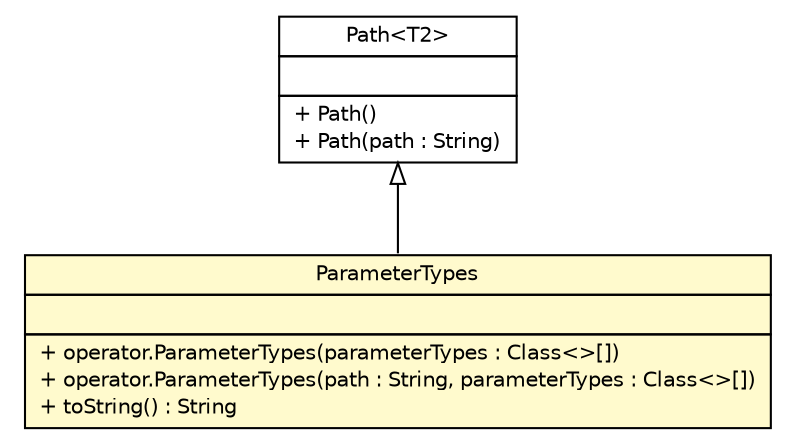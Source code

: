 #!/usr/local/bin/dot
#
# Class diagram 
# Generated by UMLGraph version R5_6 (http://www.umlgraph.org/)
#

digraph G {
	edge [fontname="Helvetica",fontsize=10,labelfontname="Helvetica",labelfontsize=10];
	node [fontname="Helvetica",fontsize=10,shape=plaintext];
	nodesep=0.25;
	ranksep=0.5;
	// sorcer.co.tuple.Path<T2>
	c376416 [label=<<table title="sorcer.co.tuple.Path" border="0" cellborder="1" cellspacing="0" cellpadding="2" port="p" href="../co/tuple/Path.html">
		<tr><td><table border="0" cellspacing="0" cellpadding="1">
<tr><td align="center" balign="center"> Path&lt;T2&gt; </td></tr>
		</table></td></tr>
		<tr><td><table border="0" cellspacing="0" cellpadding="1">
<tr><td align="left" balign="left">  </td></tr>
		</table></td></tr>
		<tr><td><table border="0" cellspacing="0" cellpadding="1">
<tr><td align="left" balign="left"> + Path() </td></tr>
<tr><td align="left" balign="left"> + Path(path : String) </td></tr>
		</table></td></tr>
		</table>>, URL="../co/tuple/Path.html", fontname="Helvetica", fontcolor="black", fontsize=10.0];
	// sorcer.eo.operator.ParameterTypes
	c376588 [label=<<table title="sorcer.eo.operator.ParameterTypes" border="0" cellborder="1" cellspacing="0" cellpadding="2" port="p" bgcolor="lemonChiffon" href="./operator.ParameterTypes.html">
		<tr><td><table border="0" cellspacing="0" cellpadding="1">
<tr><td align="center" balign="center"> ParameterTypes </td></tr>
		</table></td></tr>
		<tr><td><table border="0" cellspacing="0" cellpadding="1">
<tr><td align="left" balign="left">  </td></tr>
		</table></td></tr>
		<tr><td><table border="0" cellspacing="0" cellpadding="1">
<tr><td align="left" balign="left"> + operator.ParameterTypes(parameterTypes : Class&lt;&gt;[]) </td></tr>
<tr><td align="left" balign="left"> + operator.ParameterTypes(path : String, parameterTypes : Class&lt;&gt;[]) </td></tr>
<tr><td align="left" balign="left"> + toString() : String </td></tr>
		</table></td></tr>
		</table>>, URL="./operator.ParameterTypes.html", fontname="Helvetica", fontcolor="black", fontsize=10.0];
	//sorcer.eo.operator.ParameterTypes extends sorcer.co.tuple.Path
	c376416:p -> c376588:p [dir=back,arrowtail=empty];
}

